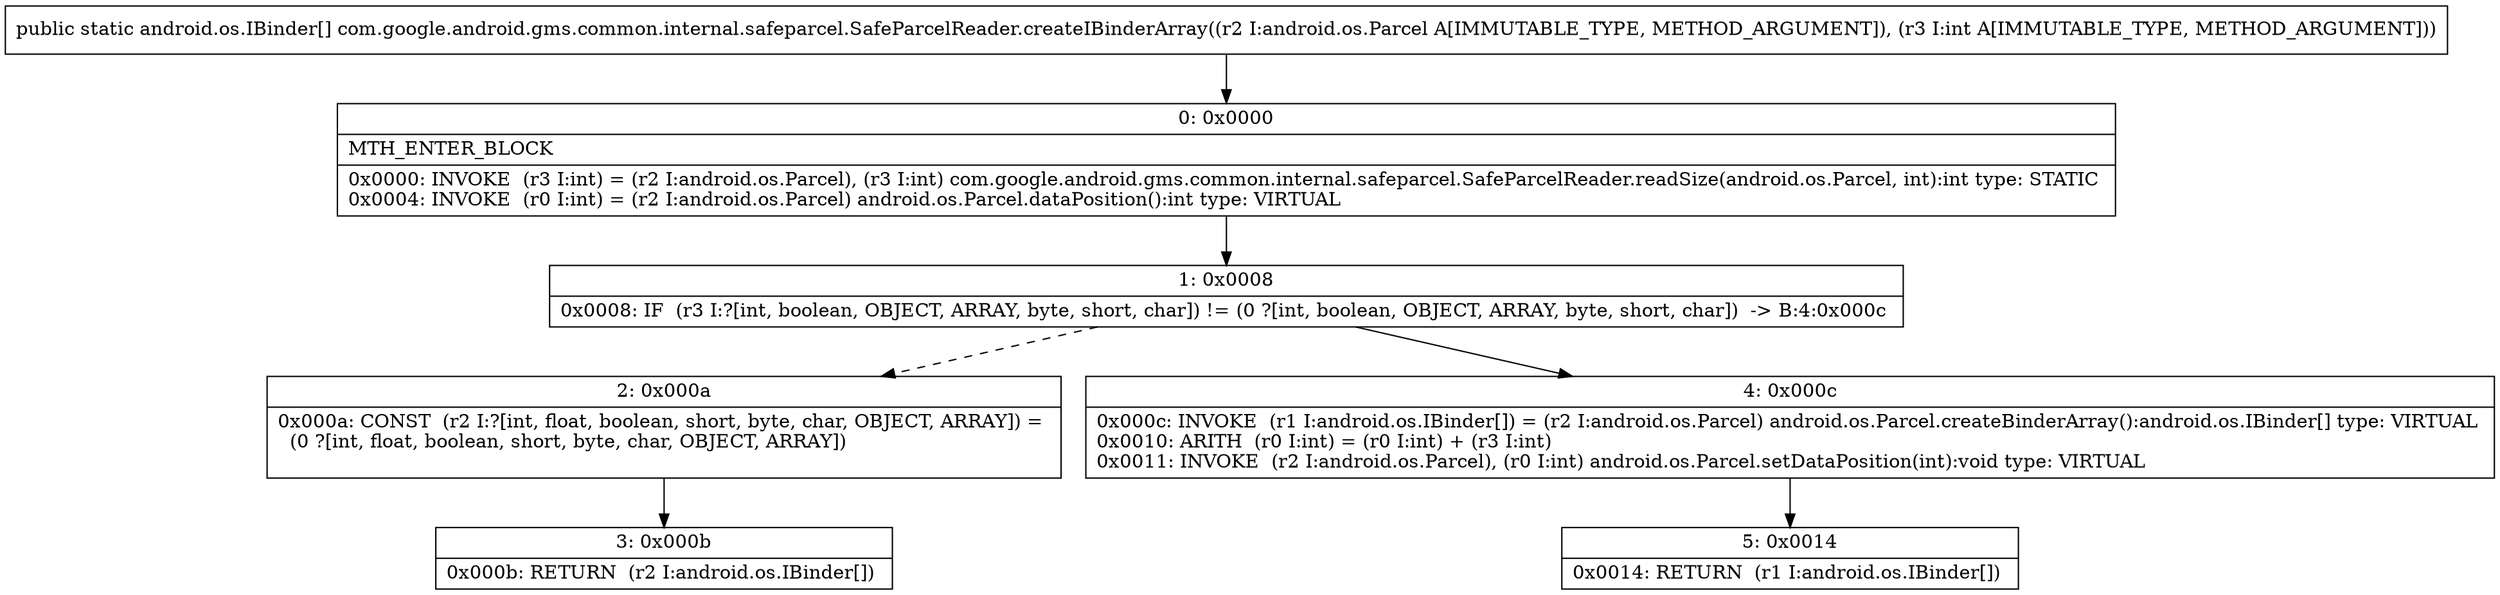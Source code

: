 digraph "CFG forcom.google.android.gms.common.internal.safeparcel.SafeParcelReader.createIBinderArray(Landroid\/os\/Parcel;I)[Landroid\/os\/IBinder;" {
Node_0 [shape=record,label="{0\:\ 0x0000|MTH_ENTER_BLOCK\l|0x0000: INVOKE  (r3 I:int) = (r2 I:android.os.Parcel), (r3 I:int) com.google.android.gms.common.internal.safeparcel.SafeParcelReader.readSize(android.os.Parcel, int):int type: STATIC \l0x0004: INVOKE  (r0 I:int) = (r2 I:android.os.Parcel) android.os.Parcel.dataPosition():int type: VIRTUAL \l}"];
Node_1 [shape=record,label="{1\:\ 0x0008|0x0008: IF  (r3 I:?[int, boolean, OBJECT, ARRAY, byte, short, char]) != (0 ?[int, boolean, OBJECT, ARRAY, byte, short, char])  \-\> B:4:0x000c \l}"];
Node_2 [shape=record,label="{2\:\ 0x000a|0x000a: CONST  (r2 I:?[int, float, boolean, short, byte, char, OBJECT, ARRAY]) = \l  (0 ?[int, float, boolean, short, byte, char, OBJECT, ARRAY])\l \l}"];
Node_3 [shape=record,label="{3\:\ 0x000b|0x000b: RETURN  (r2 I:android.os.IBinder[]) \l}"];
Node_4 [shape=record,label="{4\:\ 0x000c|0x000c: INVOKE  (r1 I:android.os.IBinder[]) = (r2 I:android.os.Parcel) android.os.Parcel.createBinderArray():android.os.IBinder[] type: VIRTUAL \l0x0010: ARITH  (r0 I:int) = (r0 I:int) + (r3 I:int) \l0x0011: INVOKE  (r2 I:android.os.Parcel), (r0 I:int) android.os.Parcel.setDataPosition(int):void type: VIRTUAL \l}"];
Node_5 [shape=record,label="{5\:\ 0x0014|0x0014: RETURN  (r1 I:android.os.IBinder[]) \l}"];
MethodNode[shape=record,label="{public static android.os.IBinder[] com.google.android.gms.common.internal.safeparcel.SafeParcelReader.createIBinderArray((r2 I:android.os.Parcel A[IMMUTABLE_TYPE, METHOD_ARGUMENT]), (r3 I:int A[IMMUTABLE_TYPE, METHOD_ARGUMENT])) }"];
MethodNode -> Node_0;
Node_0 -> Node_1;
Node_1 -> Node_2[style=dashed];
Node_1 -> Node_4;
Node_2 -> Node_3;
Node_4 -> Node_5;
}

